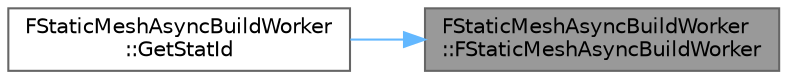 digraph "FStaticMeshAsyncBuildWorker::FStaticMeshAsyncBuildWorker"
{
 // INTERACTIVE_SVG=YES
 // LATEX_PDF_SIZE
  bgcolor="transparent";
  edge [fontname=Helvetica,fontsize=10,labelfontname=Helvetica,labelfontsize=10];
  node [fontname=Helvetica,fontsize=10,shape=box,height=0.2,width=0.4];
  rankdir="RL";
  Node1 [id="Node000001",label="FStaticMeshAsyncBuildWorker\l::FStaticMeshAsyncBuildWorker",height=0.2,width=0.4,color="gray40", fillcolor="grey60", style="filled", fontcolor="black",tooltip="Initialization constructor."];
  Node1 -> Node2 [id="edge1_Node000001_Node000002",dir="back",color="steelblue1",style="solid",tooltip=" "];
  Node2 [id="Node000002",label="FStaticMeshAsyncBuildWorker\l::GetStatId",height=0.2,width=0.4,color="grey40", fillcolor="white", style="filled",URL="$d7/daf/classFStaticMeshAsyncBuildWorker.html#a64afc85009781c7430e4c1fd01f8726c",tooltip=" "];
}
